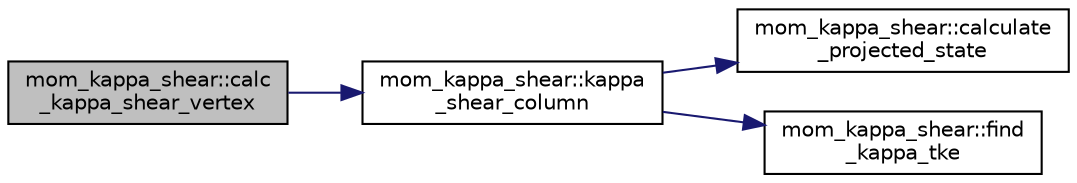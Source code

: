 digraph "mom_kappa_shear::calc_kappa_shear_vertex"
{
 // INTERACTIVE_SVG=YES
 // LATEX_PDF_SIZE
  edge [fontname="Helvetica",fontsize="10",labelfontname="Helvetica",labelfontsize="10"];
  node [fontname="Helvetica",fontsize="10",shape=record];
  rankdir="LR";
  Node1 [label="mom_kappa_shear::calc\l_kappa_shear_vertex",height=0.2,width=0.4,color="black", fillcolor="grey75", style="filled", fontcolor="black",tooltip="Subroutine for calculating shear-driven diffusivity and TKE in corner columns."];
  Node1 -> Node2 [color="midnightblue",fontsize="10",style="solid",fontname="Helvetica"];
  Node2 [label="mom_kappa_shear::kappa\l_shear_column",height=0.2,width=0.4,color="black", fillcolor="white", style="filled",URL="$namespacemom__kappa__shear.html#a26cc5bb15545f04cfaf07e53410e09ec",tooltip="This subroutine calculates shear-driven diffusivity and TKE in a single column."];
  Node2 -> Node3 [color="midnightblue",fontsize="10",style="solid",fontname="Helvetica"];
  Node3 [label="mom_kappa_shear::calculate\l_projected_state",height=0.2,width=0.4,color="black", fillcolor="white", style="filled",URL="$namespacemom__kappa__shear.html#a0b931b0b834d887e321eb6eb1924fa9a",tooltip="This subroutine calculates the velocities, temperature and salinity that the water column will have a..."];
  Node2 -> Node4 [color="midnightblue",fontsize="10",style="solid",fontname="Helvetica"];
  Node4 [label="mom_kappa_shear::find\l_kappa_tke",height=0.2,width=0.4,color="black", fillcolor="white", style="filled",URL="$namespacemom__kappa__shear.html#a351d44e4fe5cfb5852d019a0c1e66100",tooltip="This subroutine calculates new, consistent estimates of TKE and kappa."];
}
